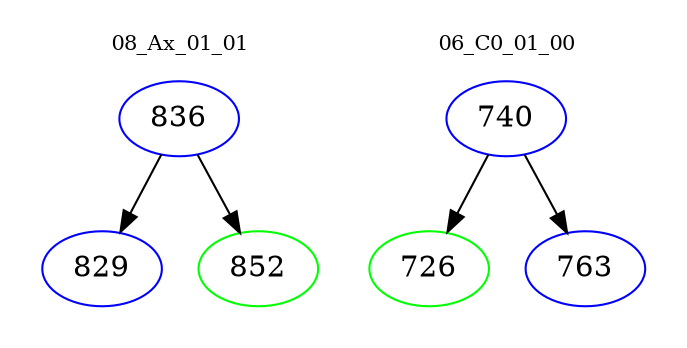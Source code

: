 digraph{
subgraph cluster_0 {
color = white
label = "08_Ax_01_01";
fontsize=10;
T0_836 [label="836", color="blue"]
T0_836 -> T0_829 [color="black"]
T0_829 [label="829", color="blue"]
T0_836 -> T0_852 [color="black"]
T0_852 [label="852", color="green"]
}
subgraph cluster_1 {
color = white
label = "06_C0_01_00";
fontsize=10;
T1_740 [label="740", color="blue"]
T1_740 -> T1_726 [color="black"]
T1_726 [label="726", color="green"]
T1_740 -> T1_763 [color="black"]
T1_763 [label="763", color="blue"]
}
}
